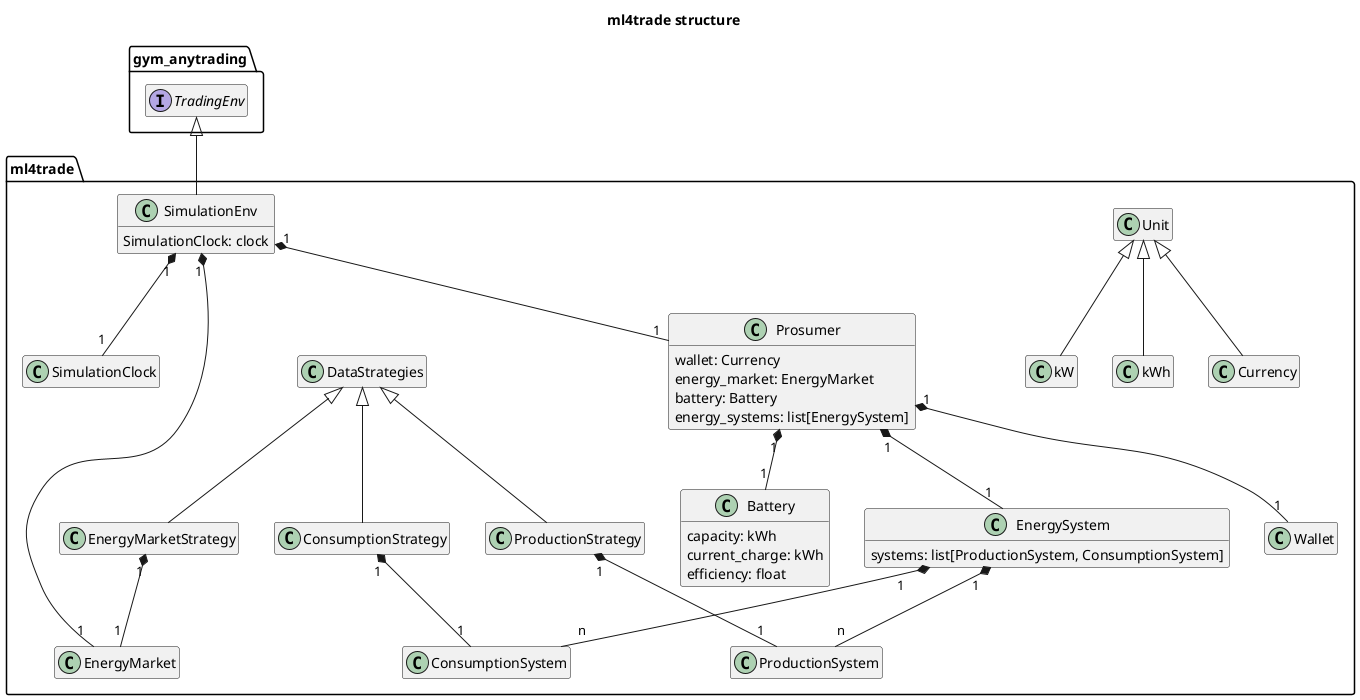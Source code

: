 @startuml

hide empty methods
hide empty fields

title ml4trade structure

interface gym_anytrading.TradingEnv {
}

class ml4trade.Unit {
}

class ml4trade.kW
class ml4trade.kWh
class ml4trade.Currency

class ml4trade.SimulationEnv {
  SimulationClock: clock
}

class ml4trade.DataStrategies {
}

class ml4trade.ConsumptionStrategy {
}

class ml4trade.ProductionStrategy {
}

class ml4trade.EnergyMarketStrategy {
}

class ml4trade.SimulationClock {
}

class ml4trade.EnergyMarket {
}

class ml4trade.Prosumer {
  wallet: Currency
  energy_market: EnergyMarket
  battery: Battery
  energy_systems: list[EnergySystem]
}

class ml4trade.EnergySystem {
  systems: list[ProductionSystem, ConsumptionSystem]
}

class ml4trade.ProductionSystem {
}

class ml4trade.ConsumptionSystem {
}

class ml4trade.Battery {
  capacity: kWh
  current_charge: kWh
  efficiency: float
}

class ml4trade.Wallet {
}

ml4trade.Unit <|-- ml4trade.kW
ml4trade.Unit <|-- ml4trade.kWh
ml4trade.Unit <|-- ml4trade.Currency

gym_anytrading.TradingEnv <|-- ml4trade.SimulationEnv
ml4trade.SimulationEnv "1" *-- "1" ml4trade.EnergyMarket
ml4trade.SimulationEnv "1" *-- "1" ml4trade.Prosumer
ml4trade.SimulationEnv "1" *-- "1" ml4trade.SimulationClock
ml4trade.Prosumer "1" *-- "1" ml4trade.Battery
ml4trade.Prosumer "1" *-- "1" ml4trade.EnergySystem
ml4trade.Prosumer "1" *-- "1" ml4trade.Wallet
ml4trade.EnergySystem "1" *-- "n" ml4trade.ProductionSystem
ml4trade.EnergySystem "1" *-- "n" ml4trade.ConsumptionSystem

ml4trade.DataStrategies <|-- ml4trade.ConsumptionStrategy
ml4trade.DataStrategies <|-- ml4trade.ProductionStrategy
ml4trade.DataStrategies <|-- ml4trade.EnergyMarketStrategy
ml4trade.ConsumptionStrategy "1" *-- "1" ml4trade.ConsumptionSystem
ml4trade.ProductionStrategy "1" *-- "1" ml4trade.ProductionSystem
ml4trade.EnergyMarketStrategy "1" *-- "1" ml4trade.EnergyMarket

@enduml
